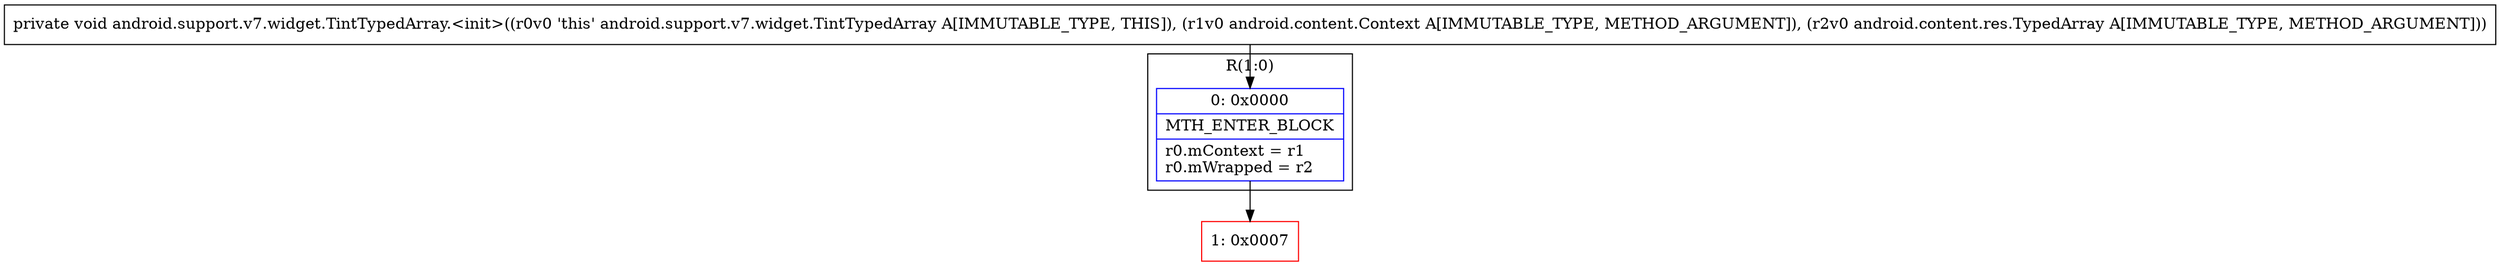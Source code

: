 digraph "CFG forandroid.support.v7.widget.TintTypedArray.\<init\>(Landroid\/content\/Context;Landroid\/content\/res\/TypedArray;)V" {
subgraph cluster_Region_453375784 {
label = "R(1:0)";
node [shape=record,color=blue];
Node_0 [shape=record,label="{0\:\ 0x0000|MTH_ENTER_BLOCK\l|r0.mContext = r1\lr0.mWrapped = r2\l}"];
}
Node_1 [shape=record,color=red,label="{1\:\ 0x0007}"];
MethodNode[shape=record,label="{private void android.support.v7.widget.TintTypedArray.\<init\>((r0v0 'this' android.support.v7.widget.TintTypedArray A[IMMUTABLE_TYPE, THIS]), (r1v0 android.content.Context A[IMMUTABLE_TYPE, METHOD_ARGUMENT]), (r2v0 android.content.res.TypedArray A[IMMUTABLE_TYPE, METHOD_ARGUMENT])) }"];
MethodNode -> Node_0;
Node_0 -> Node_1;
}


